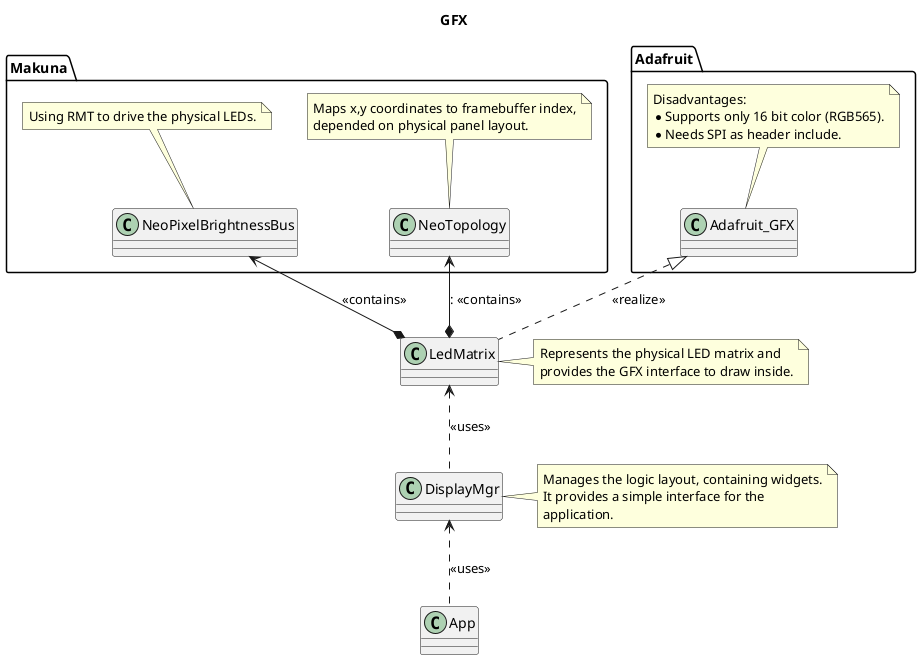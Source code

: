 @startuml

title GFX

package "Makuna" {
    class "NeoPixelBrightnessBus" as neoPixelBrightnessBus

    note top of neoPixelBrightnessBus
        Using RMT to drive the physical LEDs.
    end note

    class "NeoTopology" as neoTopology

    note top of neoTopology
        Maps x,y coordinates to framebuffer index,
        depended on physical panel layout.
    end note
}

package "Adafruit" {
    class "Adafruit_GFX" as adafruitGfx

    note top of adafruitGfx
        Disadvantages:
        * Supports only 16 bit color (RGB565).
        * Needs SPI as header include.
    end note
}

class "LedMatrix" as ledMatrix

adafruitGfx <|.. ledMatrix: <<realize>>
neoPixelBrightnessBus <--* ledMatrix: <<contains>>
neoTopology <--* ledMatrix:: <<contains>>

note right of ledMatrix
    Represents the physical LED matrix and
    provides the GFX interface to draw inside.
end note

class "DisplayMgr" as displayMgr

ledMatrix <.. displayMgr: <<uses>>

note right of displayMgr
    Manages the logic layout, containing widgets.
    It provides a simple interface for the
    application.
end note

class "App" as app

displayMgr <.. app: <<uses>>

@enduml